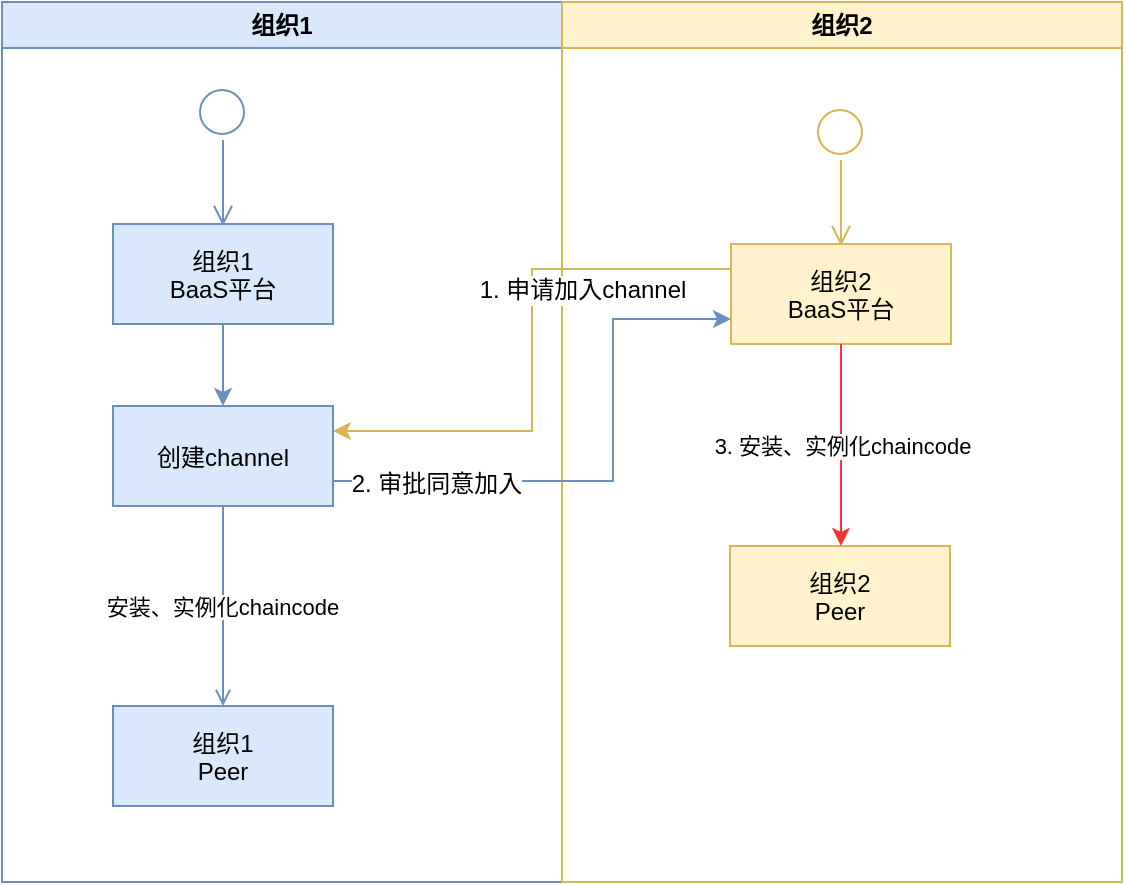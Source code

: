 <mxfile version="11.3.1" type="github" pages="1"><diagram id="XK2P_dwtekESv6BwieX6" name="Page-1"><mxGraphModel dx="932" dy="504" grid="1" gridSize="10" guides="1" tooltips="1" connect="1" arrows="1" fold="1" page="1" pageScale="1" pageWidth="3300" pageHeight="4681" math="0" shadow="0"><root><mxCell id="0"/><mxCell id="1" parent="0"/><mxCell id="7yxaRA8lT_aQaqPp0GLE-1" value="组织1" style="swimlane;whiteSpace=wrap;fillColor=#dae8fc;strokeColor=#6c8ebf;" vertex="1" parent="1"><mxGeometry x="40" y="40" width="280" height="440" as="geometry"/></mxCell><mxCell id="7yxaRA8lT_aQaqPp0GLE-2" value="" style="ellipse;shape=startState;fillColor=none;strokeColor=#6c8ebf;" vertex="1" parent="7yxaRA8lT_aQaqPp0GLE-1"><mxGeometry x="95" y="40" width="30" height="30" as="geometry"/></mxCell><mxCell id="7yxaRA8lT_aQaqPp0GLE-3" value="" style="edgeStyle=elbowEdgeStyle;elbow=horizontal;verticalAlign=bottom;endArrow=open;endSize=8;strokeColor=#6c8ebf;endFill=1;rounded=0;fillColor=#dae8fc;" edge="1" parent="7yxaRA8lT_aQaqPp0GLE-1"><mxGeometry x="95" y="40" as="geometry"><mxPoint x="110.5" y="112" as="targetPoint"/><mxPoint x="110.5" y="68.955" as="sourcePoint"/></mxGeometry></mxCell><mxCell id="7yxaRA8lT_aQaqPp0GLE-4" value="创建channel" style="fillColor=#dae8fc;strokeColor=#6c8ebf;" vertex="1" parent="7yxaRA8lT_aQaqPp0GLE-1"><mxGeometry x="55.5" y="202" width="110" height="50" as="geometry"/></mxCell><mxCell id="7yxaRA8lT_aQaqPp0GLE-5" value="组织1&#10;Peer" style="fillColor=#dae8fc;strokeColor=#6c8ebf;" vertex="1" parent="7yxaRA8lT_aQaqPp0GLE-1"><mxGeometry x="55.5" y="352" width="110" height="50" as="geometry"/></mxCell><mxCell id="7yxaRA8lT_aQaqPp0GLE-6" value="安装、实例化chaincode" style="endArrow=open;strokeColor=#6c8ebf;endFill=1;rounded=0;fillColor=#dae8fc;" edge="1" parent="7yxaRA8lT_aQaqPp0GLE-1" source="7yxaRA8lT_aQaqPp0GLE-4" target="7yxaRA8lT_aQaqPp0GLE-5"><mxGeometry relative="1" as="geometry"/></mxCell><mxCell id="7yxaRA8lT_aQaqPp0GLE-7" style="edgeStyle=orthogonalEdgeStyle;rounded=0;orthogonalLoop=1;jettySize=auto;html=1;exitX=0.5;exitY=1;exitDx=0;exitDy=0;entryX=0.5;entryY=0;entryDx=0;entryDy=0;strokeColor=#6c8ebf;fillColor=#dae8fc;" edge="1" parent="7yxaRA8lT_aQaqPp0GLE-1" source="7yxaRA8lT_aQaqPp0GLE-8" target="7yxaRA8lT_aQaqPp0GLE-4"><mxGeometry relative="1" as="geometry"/></mxCell><mxCell id="7yxaRA8lT_aQaqPp0GLE-8" value="组织1&#10;BaaS平台" style="fillColor=#dae8fc;strokeColor=#6c8ebf;" vertex="1" parent="7yxaRA8lT_aQaqPp0GLE-1"><mxGeometry x="55.5" y="111" width="110" height="50" as="geometry"/></mxCell><mxCell id="7yxaRA8lT_aQaqPp0GLE-9" value="组织2" style="swimlane;whiteSpace=wrap;fillColor=#fff2cc;strokeColor=#d6b656;" vertex="1" parent="1"><mxGeometry x="320" y="40" width="280" height="440" as="geometry"/></mxCell><mxCell id="7yxaRA8lT_aQaqPp0GLE-10" value="" style="ellipse;shape=startState;fillColor=none;strokeColor=#d6b656;" vertex="1" parent="7yxaRA8lT_aQaqPp0GLE-9"><mxGeometry x="124" y="50" width="30" height="30" as="geometry"/></mxCell><mxCell id="7yxaRA8lT_aQaqPp0GLE-11" value="" style="edgeStyle=elbowEdgeStyle;elbow=horizontal;verticalAlign=bottom;endArrow=open;endSize=8;strokeColor=#d6b656;endFill=1;rounded=0;fillColor=#fff2cc;" edge="1" parent="7yxaRA8lT_aQaqPp0GLE-9"><mxGeometry x="-40.5" y="-78" as="geometry"><mxPoint x="139.5" y="122" as="targetPoint"/><mxPoint x="139.5" y="78.955" as="sourcePoint"/></mxGeometry></mxCell><mxCell id="7yxaRA8lT_aQaqPp0GLE-12" value="组织2&#10;Peer" style="fillColor=#fff2cc;strokeColor=#d6b656;" vertex="1" parent="7yxaRA8lT_aQaqPp0GLE-9"><mxGeometry x="84" y="272" width="110" height="50" as="geometry"/></mxCell><mxCell id="7yxaRA8lT_aQaqPp0GLE-13" value="组织2&#10;BaaS平台" style="fillColor=#fff2cc;strokeColor=#d6b656;" vertex="1" parent="7yxaRA8lT_aQaqPp0GLE-9"><mxGeometry x="84.5" y="121" width="110" height="50" as="geometry"/></mxCell><mxCell id="7yxaRA8lT_aQaqPp0GLE-14" value="3. 安装、实例化chaincode" style="edgeStyle=orthogonalEdgeStyle;rounded=0;orthogonalLoop=1;jettySize=auto;html=1;exitX=0.5;exitY=1;exitDx=0;exitDy=0;strokeColor=#FF3333;" edge="1" parent="1" source="7yxaRA8lT_aQaqPp0GLE-13"><mxGeometry relative="1" as="geometry"><mxPoint x="459.5" y="312" as="targetPoint"/></mxGeometry></mxCell><mxCell id="7yxaRA8lT_aQaqPp0GLE-15" style="edgeStyle=orthogonalEdgeStyle;rounded=0;orthogonalLoop=1;jettySize=auto;html=1;exitX=0;exitY=0.25;exitDx=0;exitDy=0;entryX=1;entryY=0.25;entryDx=0;entryDy=0;strokeColor=#d6b656;fillColor=#fff2cc;" edge="1" parent="1" source="7yxaRA8lT_aQaqPp0GLE-13" target="7yxaRA8lT_aQaqPp0GLE-4"><mxGeometry relative="1" as="geometry"/></mxCell><mxCell id="7yxaRA8lT_aQaqPp0GLE-16" value="1. 申请加入channel" style="text;html=1;resizable=0;points=[];align=center;verticalAlign=middle;labelBackgroundColor=#ffffff;" vertex="1" connectable="0" parent="7yxaRA8lT_aQaqPp0GLE-15"><mxGeometry x="-0.479" y="1" relative="1" as="geometry"><mxPoint x="-2" y="9" as="offset"/></mxGeometry></mxCell><mxCell id="7yxaRA8lT_aQaqPp0GLE-17" style="edgeStyle=orthogonalEdgeStyle;rounded=0;orthogonalLoop=1;jettySize=auto;html=1;exitX=1;exitY=0.75;exitDx=0;exitDy=0;entryX=0;entryY=0.75;entryDx=0;entryDy=0;strokeColor=#6c8ebf;fillColor=#dae8fc;" edge="1" parent="1" source="7yxaRA8lT_aQaqPp0GLE-4" target="7yxaRA8lT_aQaqPp0GLE-13"><mxGeometry relative="1" as="geometry"><Array as="points"><mxPoint x="345.5" y="280"/><mxPoint x="345.5" y="199"/></Array></mxGeometry></mxCell><mxCell id="7yxaRA8lT_aQaqPp0GLE-18" value="2. 审批同意加入" style="text;html=1;resizable=0;points=[];align=center;verticalAlign=middle;labelBackgroundColor=#ffffff;" vertex="1" connectable="0" parent="7yxaRA8lT_aQaqPp0GLE-17"><mxGeometry x="-0.85" y="-1" relative="1" as="geometry"><mxPoint x="30" as="offset"/></mxGeometry></mxCell></root></mxGraphModel></diagram></mxfile>